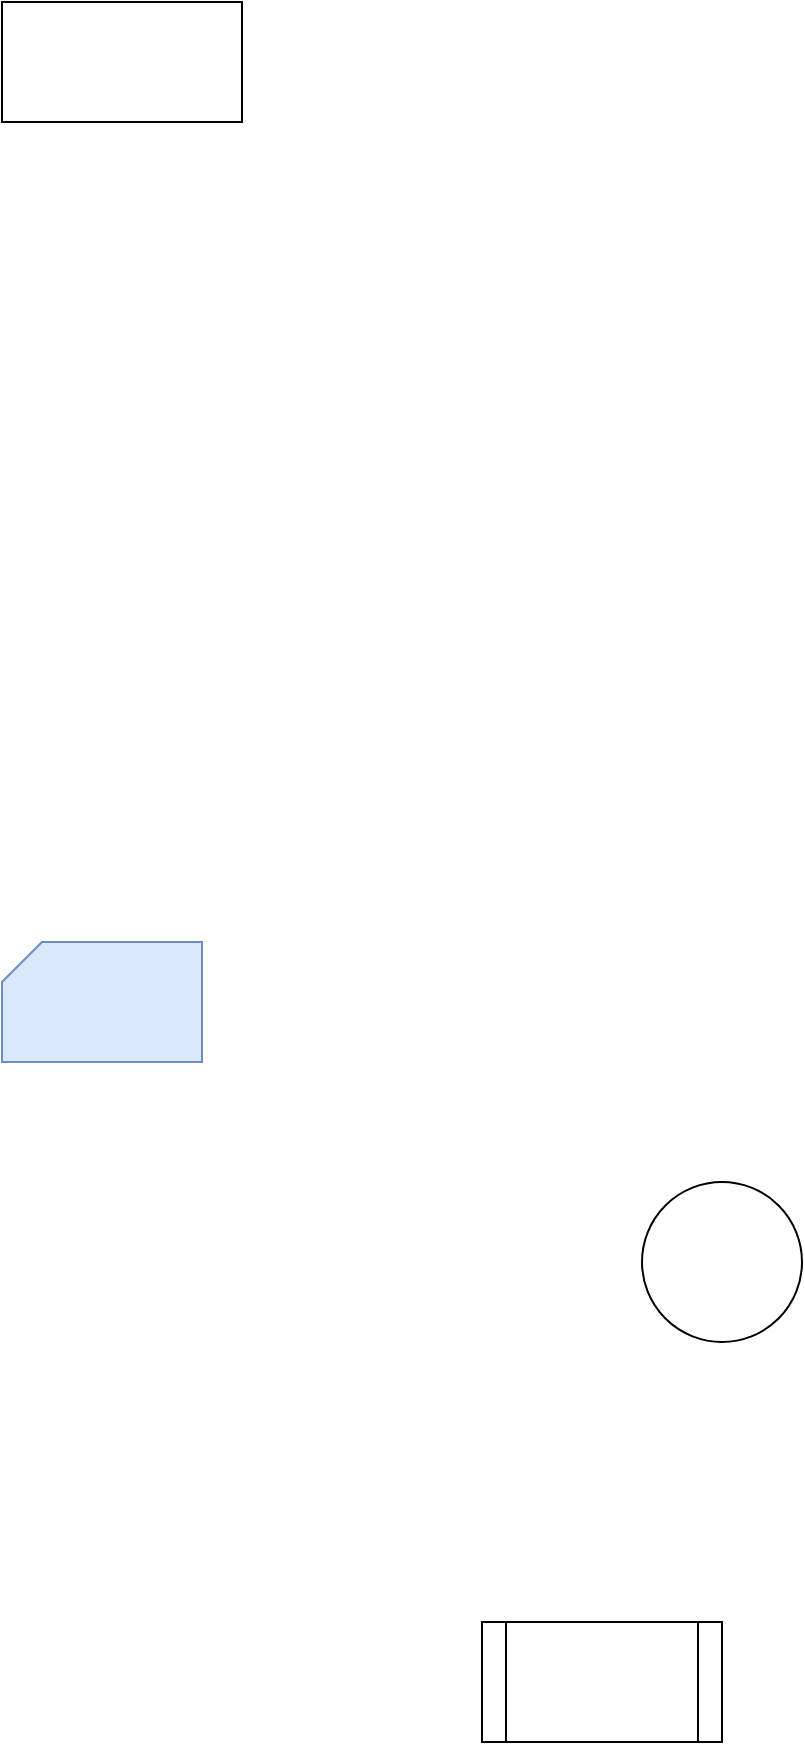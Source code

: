 <mxfile version="14.5.3" type="github"><diagram id="kBLCUCpQNitKWKJYPKyf" name="Page-1"><mxGraphModel dx="1038" dy="1648" grid="1" gridSize="10" guides="1" tooltips="1" connect="1" arrows="1" fold="1" page="1" pageScale="1" pageWidth="850" pageHeight="1100" math="0" shadow="0"><root><mxCell id="0"/><mxCell id="1" parent="0"/><mxCell id="rl1GhbJkHeDPnz2YbaBC-1" value="" style="verticalLabelPosition=bottom;verticalAlign=top;html=1;shape=card;whiteSpace=wrap;size=20;arcSize=12;fillColor=#dae8fc;strokeColor=#6c8ebf;" parent="1" vertex="1"><mxGeometry x="70" y="50" width="100" height="60" as="geometry"/></mxCell><mxCell id="bvYFTVPqIxDFdQ-DHIkS-1" value="" style="ellipse;whiteSpace=wrap;html=1;aspect=fixed;" vertex="1" parent="1"><mxGeometry x="390" y="170" width="80" height="80" as="geometry"/></mxCell><mxCell id="bvYFTVPqIxDFdQ-DHIkS-2" value="" style="shape=process;whiteSpace=wrap;html=1;backgroundOutline=1;" vertex="1" parent="1"><mxGeometry x="310" y="390" width="120" height="60" as="geometry"/></mxCell><mxCell id="bvYFTVPqIxDFdQ-DHIkS-3" value="" style="rounded=0;whiteSpace=wrap;html=1;" vertex="1" parent="1"><mxGeometry x="70" y="-420" width="120" height="60" as="geometry"/></mxCell></root></mxGraphModel></diagram></mxfile>
